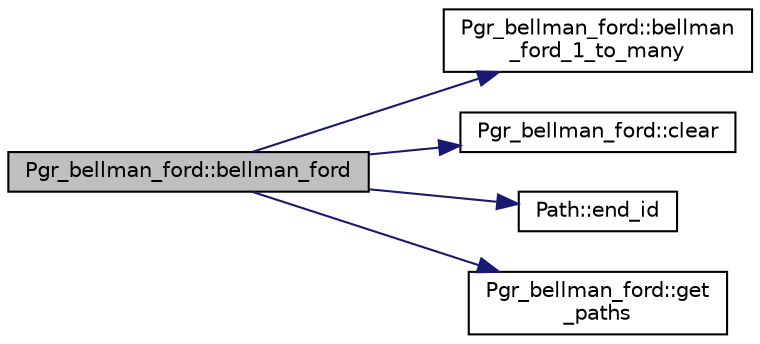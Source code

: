 digraph "Pgr_bellman_ford::bellman_ford"
{
  edge [fontname="Helvetica",fontsize="10",labelfontname="Helvetica",labelfontsize="10"];
  node [fontname="Helvetica",fontsize="10",shape=record];
  rankdir="LR";
  Node1 [label="Pgr_bellman_ford::bellman_ford",height=0.2,width=0.4,color="black", fillcolor="grey75", style="filled", fontcolor="black"];
  Node1 -> Node2 [color="midnightblue",fontsize="10",style="solid",fontname="Helvetica"];
  Node2 [label="Pgr_bellman_ford::bellman\l_ford_1_to_many",height=0.2,width=0.4,color="black", fillcolor="white", style="filled",URL="$classPgr__bellman__ford.html#a900118b5011bf73abedaa990a2ed6ae2",tooltip="Call to BellmanFord 1 source to many targets. "];
  Node1 -> Node3 [color="midnightblue",fontsize="10",style="solid",fontname="Helvetica"];
  Node3 [label="Pgr_bellman_ford::clear",height=0.2,width=0.4,color="black", fillcolor="white", style="filled",URL="$classPgr__bellman__ford.html#a2a3e48f0f2323dd90a558cb715232348"];
  Node1 -> Node4 [color="midnightblue",fontsize="10",style="solid",fontname="Helvetica"];
  Node4 [label="Path::end_id",height=0.2,width=0.4,color="black", fillcolor="white", style="filled",URL="$classPath.html#af813241de9d44cf689932d9166147cf0"];
  Node1 -> Node5 [color="midnightblue",fontsize="10",style="solid",fontname="Helvetica"];
  Node5 [label="Pgr_bellman_ford::get\l_paths",height=0.2,width=0.4,color="black", fillcolor="white", style="filled",URL="$classPgr__bellman__ford.html#acacbe20ac0f212b063fab55cad9f33c9"];
}
